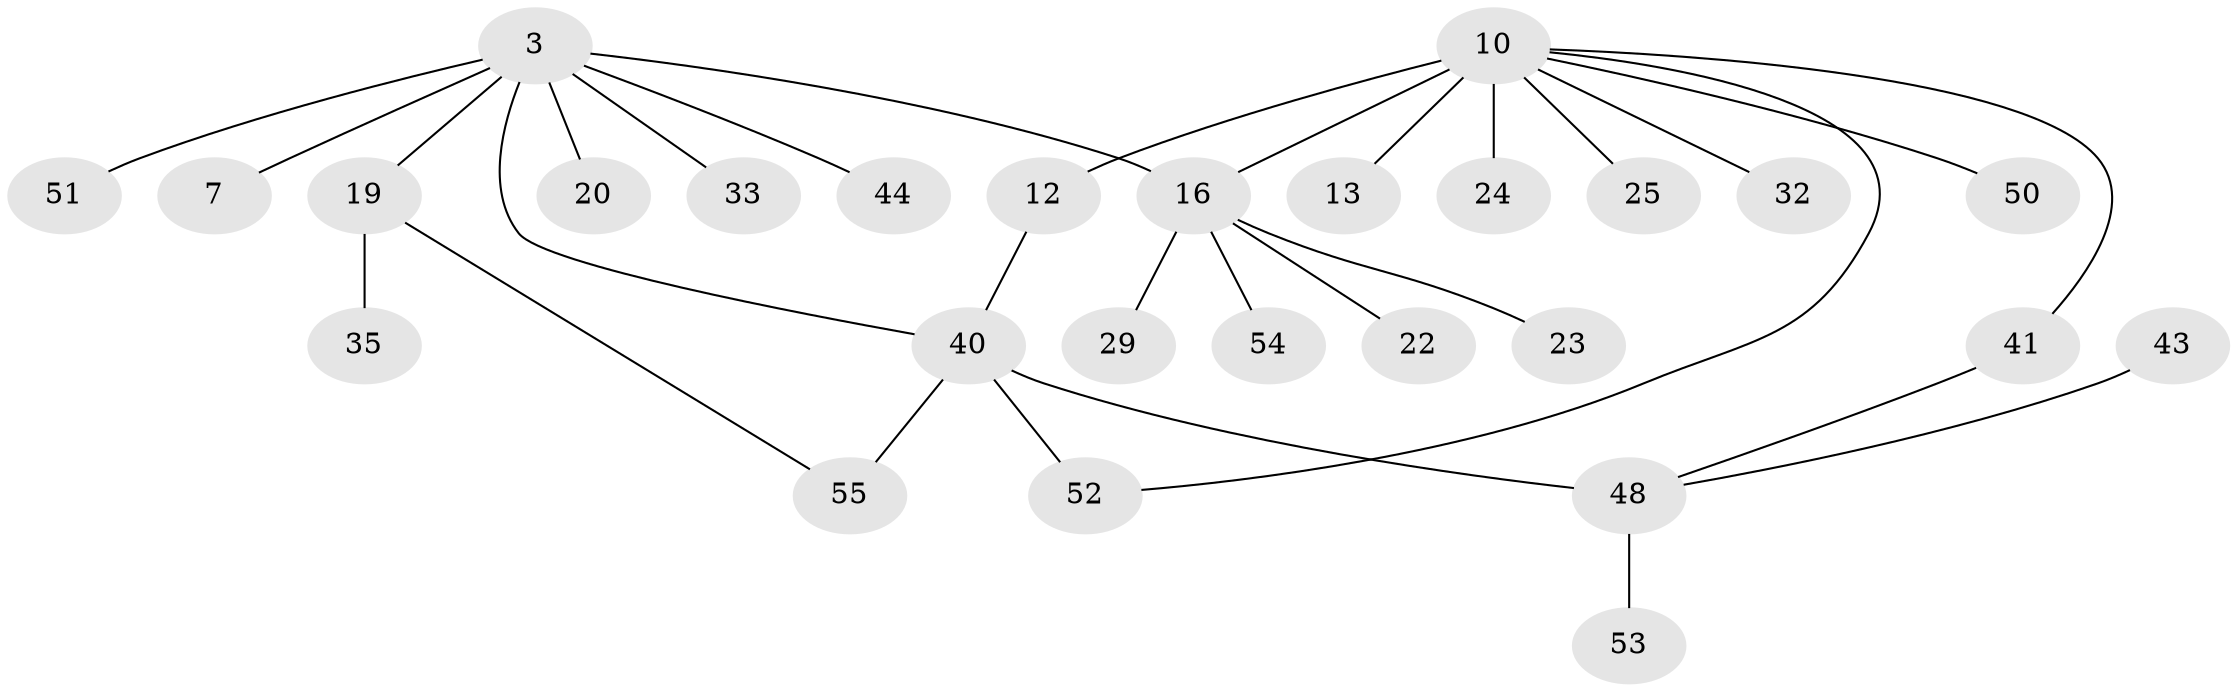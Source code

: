 // original degree distribution, {5: 0.03636363636363636, 10: 0.01818181818181818, 3: 0.10909090909090909, 1: 0.4727272727272727, 7: 0.01818181818181818, 2: 0.23636363636363636, 9: 0.01818181818181818, 6: 0.05454545454545454, 4: 0.03636363636363636}
// Generated by graph-tools (version 1.1) at 2025/48/03/09/25 04:48:33]
// undirected, 27 vertices, 30 edges
graph export_dot {
graph [start="1"]
  node [color=gray90,style=filled];
  3;
  7;
  10 [super="+2"];
  12 [super="+9"];
  13;
  16 [super="+6+1"];
  19 [super="+5"];
  20;
  22;
  23;
  24;
  25;
  29;
  32;
  33;
  35;
  40 [super="+8+27+11"];
  41 [super="+18"];
  43 [super="+38"];
  44 [super="+36"];
  48 [super="+37"];
  50 [super="+49"];
  51;
  52 [super="+31"];
  53;
  54 [super="+34+39+45+46"];
  55;
  3 -- 7;
  3 -- 16 [weight=2];
  3 -- 19 [weight=2];
  3 -- 20;
  3 -- 33;
  3 -- 51;
  3 -- 44;
  3 -- 40;
  10 -- 13;
  10 -- 24 [weight=2];
  10 -- 25;
  10 -- 32;
  10 -- 16 [weight=2];
  10 -- 12;
  10 -- 41;
  10 -- 52;
  10 -- 50;
  12 -- 40;
  16 -- 23;
  16 -- 29;
  16 -- 22;
  16 -- 54;
  19 -- 55;
  19 -- 35;
  40 -- 55;
  40 -- 52;
  40 -- 48 [weight=2];
  41 -- 48;
  43 -- 48;
  48 -- 53;
}
